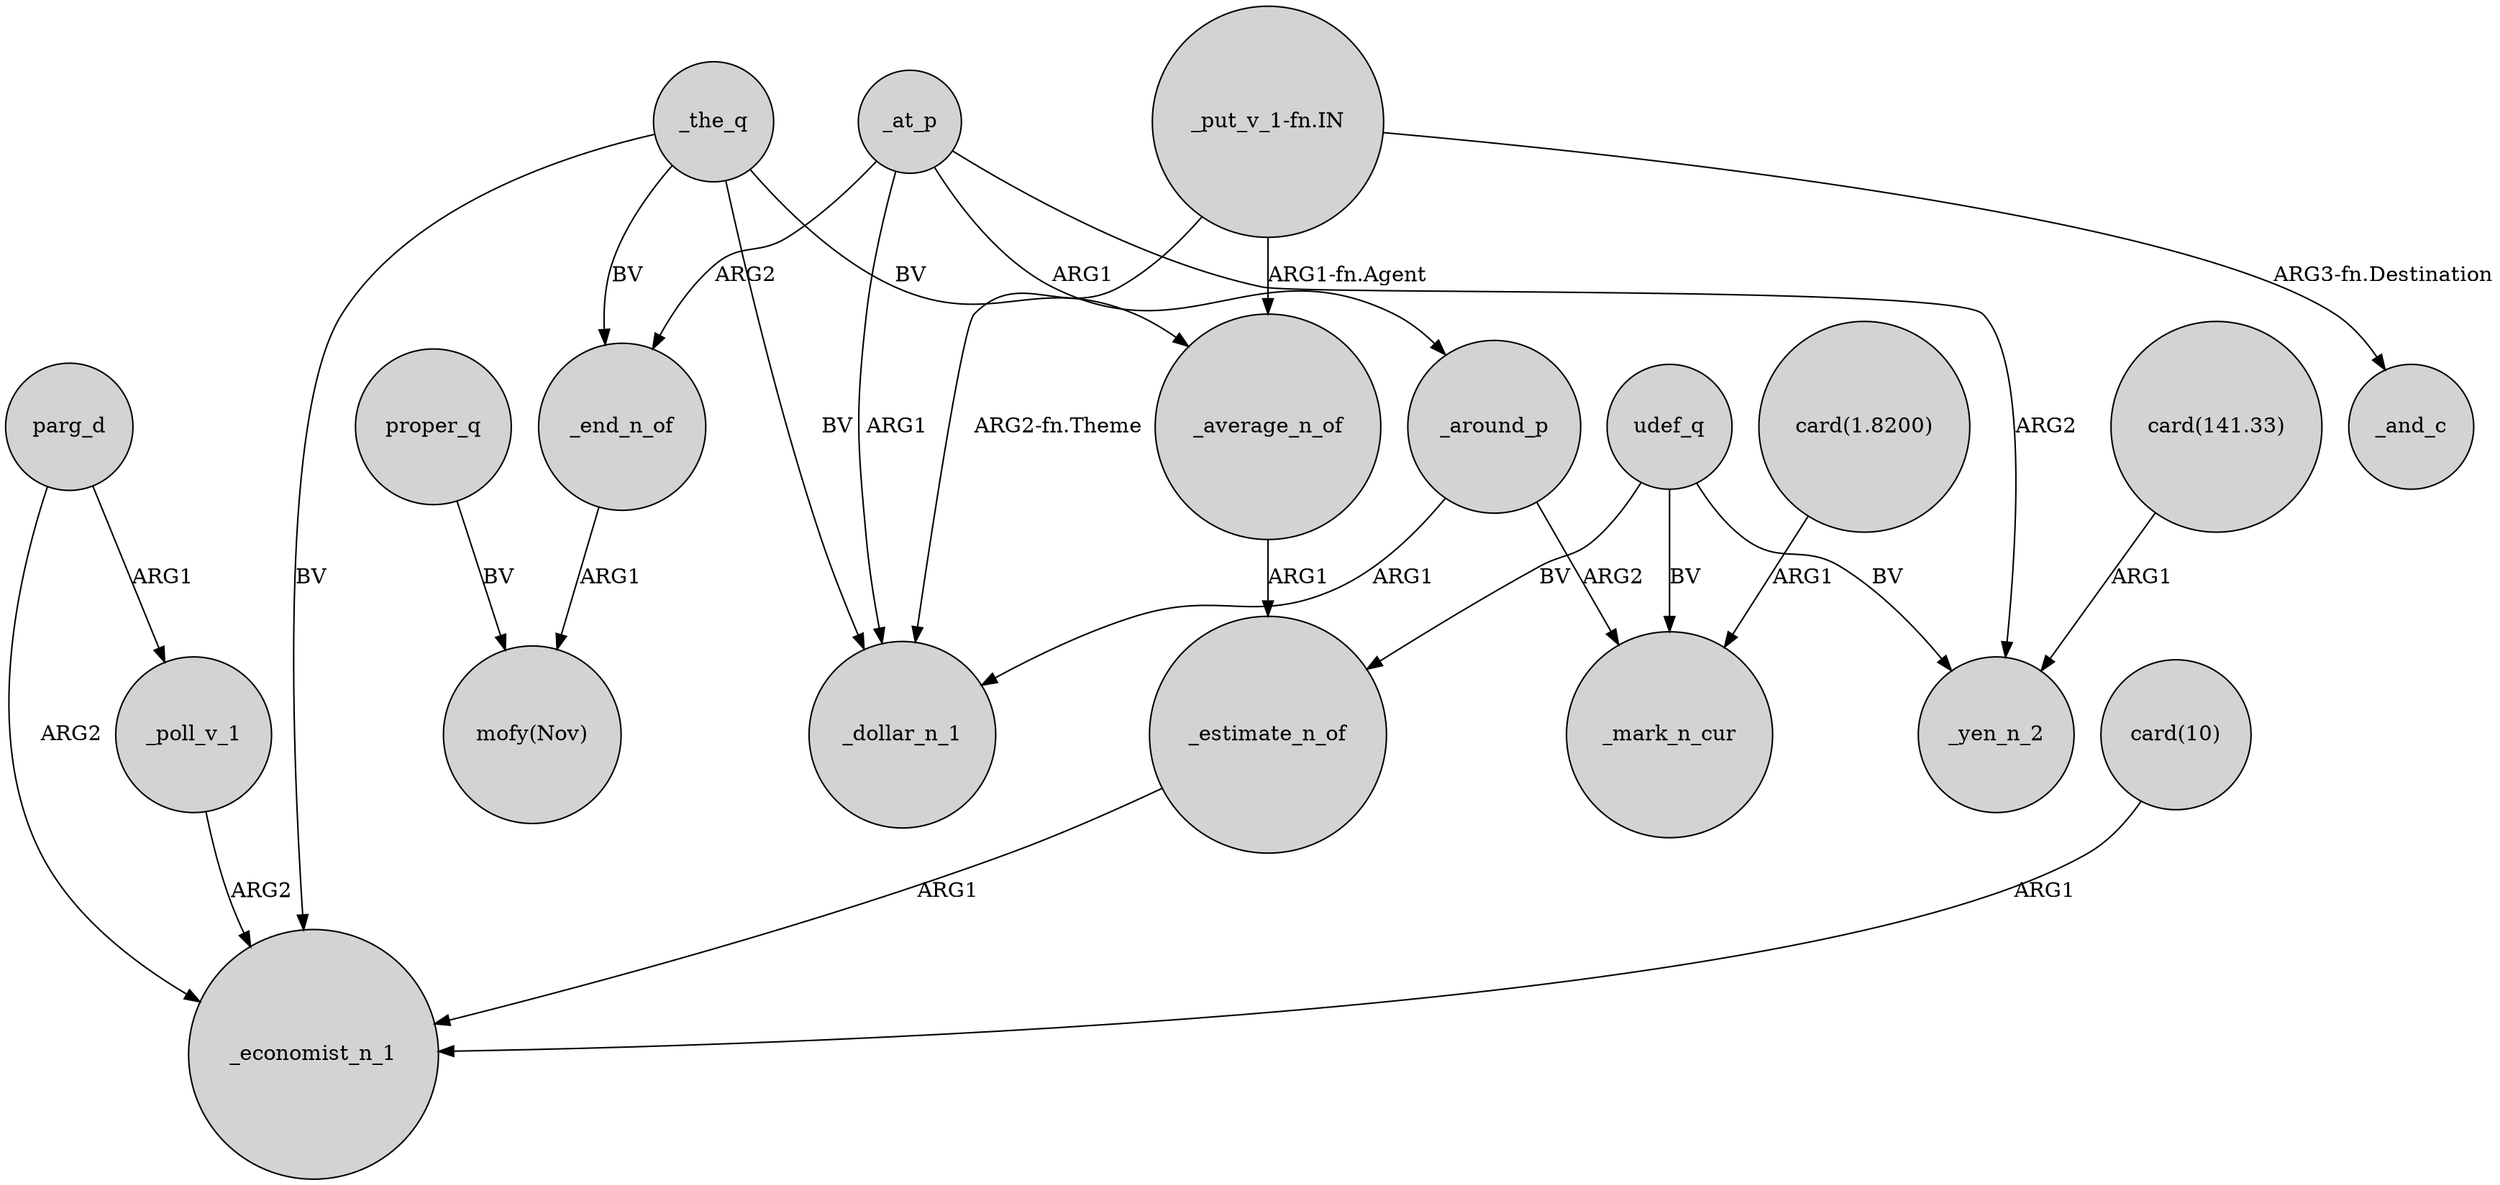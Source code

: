 digraph {
	node [shape=circle style=filled]
	parg_d -> _poll_v_1 [label=ARG1]
	udef_q -> _yen_n_2 [label=BV]
	_the_q -> _end_n_of [label=BV]
	_at_p -> _end_n_of [label=ARG2]
	parg_d -> _economist_n_1 [label=ARG2]
	_the_q -> _economist_n_1 [label=BV]
	udef_q -> _mark_n_cur [label=BV]
	_the_q -> _dollar_n_1 [label=BV]
	_average_n_of -> _estimate_n_of [label=ARG1]
	proper_q -> "mofy(Nov)" [label=BV]
	"card(10)" -> _economist_n_1 [label=ARG1]
	"_put_v_1-fn.IN" -> _dollar_n_1 [label="ARG2-fn.Theme"]
	_around_p -> _mark_n_cur [label=ARG2]
	"_put_v_1-fn.IN" -> _and_c [label="ARG3-fn.Destination"]
	_the_q -> _average_n_of [label=BV]
	udef_q -> _estimate_n_of [label=BV]
	_end_n_of -> "mofy(Nov)" [label=ARG1]
	_poll_v_1 -> _economist_n_1 [label=ARG2]
	_estimate_n_of -> _economist_n_1 [label=ARG1]
	_at_p -> _around_p [label=ARG1]
	_at_p -> _yen_n_2 [label=ARG2]
	_around_p -> _dollar_n_1 [label=ARG1]
	_at_p -> _dollar_n_1 [label=ARG1]
	"card(141.33)" -> _yen_n_2 [label=ARG1]
	"_put_v_1-fn.IN" -> _average_n_of [label="ARG1-fn.Agent"]
	"card(1.8200)" -> _mark_n_cur [label=ARG1]
}
